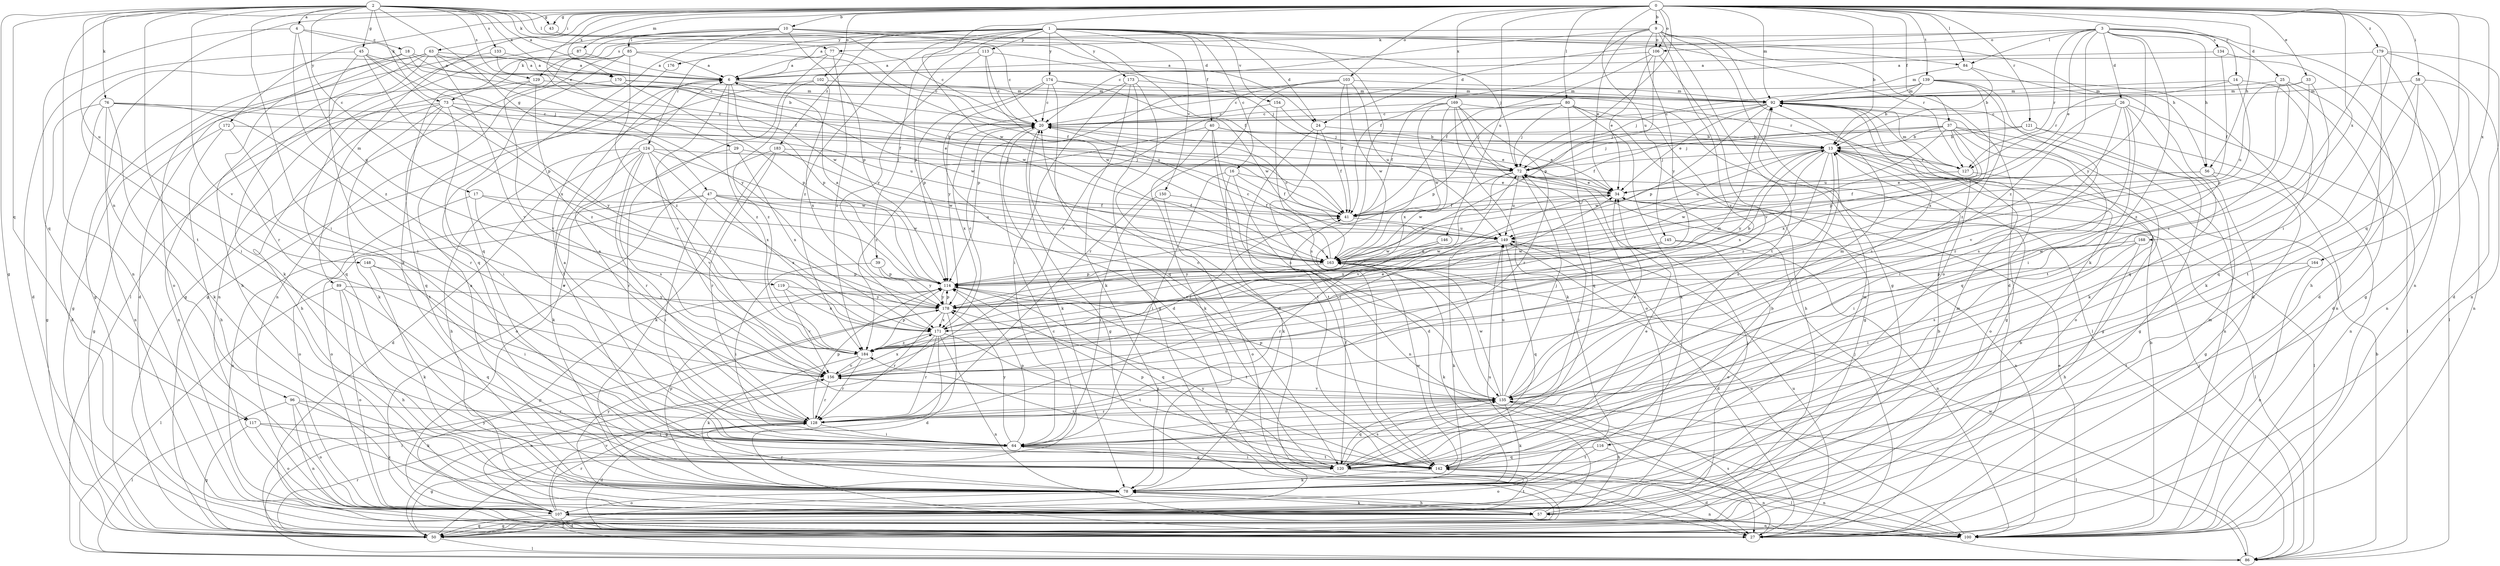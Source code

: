 strict digraph  {
0;
1;
2;
3;
4;
6;
9;
10;
13;
14;
16;
17;
18;
20;
24;
25;
26;
27;
29;
33;
34;
37;
39;
40;
41;
43;
45;
47;
50;
56;
57;
58;
63;
64;
72;
73;
76;
77;
78;
80;
84;
85;
86;
87;
89;
92;
96;
100;
102;
103;
106;
107;
113;
114;
116;
117;
119;
120;
121;
124;
127;
128;
129;
133;
134;
135;
139;
142;
145;
146;
148;
149;
150;
154;
156;
163;
164;
168;
169;
170;
171;
172;
173;
174;
176;
178;
179;
183;
184;
0 -> 9  [label=b];
0 -> 10  [label=b];
0 -> 13  [label=b];
0 -> 14  [label=c];
0 -> 29  [label=e];
0 -> 33  [label=e];
0 -> 37  [label=f];
0 -> 43  [label=g];
0 -> 56  [label=h];
0 -> 58  [label=i];
0 -> 63  [label=i];
0 -> 64  [label=i];
0 -> 72  [label=j];
0 -> 80  [label=l];
0 -> 84  [label=l];
0 -> 87  [label=m];
0 -> 89  [label=m];
0 -> 92  [label=m];
0 -> 96  [label=n];
0 -> 100  [label=n];
0 -> 102  [label=o];
0 -> 103  [label=o];
0 -> 106  [label=o];
0 -> 116  [label=q];
0 -> 121  [label=r];
0 -> 139  [label=t];
0 -> 145  [label=u];
0 -> 146  [label=u];
0 -> 163  [label=w];
0 -> 164  [label=x];
0 -> 168  [label=x];
0 -> 169  [label=x];
0 -> 170  [label=x];
0 -> 172  [label=y];
0 -> 179  [label=z];
1 -> 16  [label=c];
1 -> 24  [label=d];
1 -> 39  [label=f];
1 -> 40  [label=f];
1 -> 56  [label=h];
1 -> 73  [label=k];
1 -> 113  [label=p];
1 -> 114  [label=p];
1 -> 124  [label=r];
1 -> 127  [label=r];
1 -> 129  [label=s];
1 -> 142  [label=t];
1 -> 150  [label=v];
1 -> 154  [label=v];
1 -> 173  [label=y];
1 -> 174  [label=y];
1 -> 176  [label=y];
1 -> 183  [label=z];
1 -> 184  [label=z];
2 -> 4  [label=a];
2 -> 6  [label=a];
2 -> 17  [label=c];
2 -> 24  [label=d];
2 -> 43  [label=g];
2 -> 45  [label=g];
2 -> 47  [label=g];
2 -> 50  [label=g];
2 -> 64  [label=i];
2 -> 73  [label=k];
2 -> 76  [label=k];
2 -> 77  [label=k];
2 -> 84  [label=l];
2 -> 117  [label=q];
2 -> 129  [label=s];
2 -> 133  [label=s];
2 -> 142  [label=t];
2 -> 148  [label=u];
2 -> 156  [label=v];
2 -> 170  [label=x];
3 -> 24  [label=d];
3 -> 25  [label=d];
3 -> 26  [label=d];
3 -> 34  [label=e];
3 -> 56  [label=h];
3 -> 77  [label=k];
3 -> 78  [label=k];
3 -> 84  [label=l];
3 -> 100  [label=n];
3 -> 106  [label=o];
3 -> 127  [label=r];
3 -> 134  [label=s];
3 -> 178  [label=y];
3 -> 184  [label=z];
4 -> 18  [label=c];
4 -> 41  [label=f];
4 -> 117  [label=q];
4 -> 119  [label=q];
4 -> 184  [label=z];
6 -> 92  [label=m];
6 -> 114  [label=p];
6 -> 127  [label=r];
6 -> 149  [label=u];
6 -> 156  [label=v];
6 -> 184  [label=z];
9 -> 6  [label=a];
9 -> 20  [label=c];
9 -> 27  [label=d];
9 -> 34  [label=e];
9 -> 41  [label=f];
9 -> 50  [label=g];
9 -> 106  [label=o];
9 -> 107  [label=o];
9 -> 142  [label=t];
9 -> 156  [label=v];
9 -> 178  [label=y];
10 -> 20  [label=c];
10 -> 41  [label=f];
10 -> 72  [label=j];
10 -> 78  [label=k];
10 -> 85  [label=l];
10 -> 86  [label=l];
10 -> 114  [label=p];
10 -> 120  [label=q];
13 -> 72  [label=j];
13 -> 107  [label=o];
13 -> 127  [label=r];
13 -> 135  [label=s];
13 -> 149  [label=u];
13 -> 163  [label=w];
13 -> 171  [label=x];
13 -> 178  [label=y];
13 -> 184  [label=z];
14 -> 78  [label=k];
14 -> 92  [label=m];
14 -> 114  [label=p];
14 -> 127  [label=r];
16 -> 34  [label=e];
16 -> 41  [label=f];
16 -> 64  [label=i];
16 -> 78  [label=k];
16 -> 100  [label=n];
17 -> 41  [label=f];
17 -> 107  [label=o];
17 -> 156  [label=v];
17 -> 178  [label=y];
18 -> 6  [label=a];
18 -> 13  [label=b];
18 -> 20  [label=c];
18 -> 64  [label=i];
18 -> 128  [label=r];
20 -> 13  [label=b];
20 -> 34  [label=e];
20 -> 50  [label=g];
20 -> 78  [label=k];
20 -> 171  [label=x];
24 -> 13  [label=b];
24 -> 27  [label=d];
24 -> 41  [label=f];
24 -> 142  [label=t];
25 -> 27  [label=d];
25 -> 92  [label=m];
25 -> 100  [label=n];
25 -> 142  [label=t];
25 -> 184  [label=z];
26 -> 20  [label=c];
26 -> 78  [label=k];
26 -> 86  [label=l];
26 -> 120  [label=q];
26 -> 135  [label=s];
26 -> 156  [label=v];
26 -> 163  [label=w];
27 -> 72  [label=j];
27 -> 92  [label=m];
27 -> 135  [label=s];
27 -> 149  [label=u];
29 -> 72  [label=j];
29 -> 128  [label=r];
29 -> 171  [label=x];
33 -> 64  [label=i];
33 -> 92  [label=m];
33 -> 120  [label=q];
33 -> 149  [label=u];
34 -> 41  [label=f];
34 -> 86  [label=l];
34 -> 100  [label=n];
34 -> 163  [label=w];
37 -> 13  [label=b];
37 -> 41  [label=f];
37 -> 50  [label=g];
37 -> 72  [label=j];
37 -> 100  [label=n];
37 -> 107  [label=o];
37 -> 114  [label=p];
37 -> 149  [label=u];
37 -> 171  [label=x];
39 -> 64  [label=i];
39 -> 114  [label=p];
39 -> 178  [label=y];
40 -> 13  [label=b];
40 -> 34  [label=e];
40 -> 78  [label=k];
40 -> 135  [label=s];
40 -> 142  [label=t];
40 -> 184  [label=z];
41 -> 149  [label=u];
43 -> 20  [label=c];
45 -> 6  [label=a];
45 -> 27  [label=d];
45 -> 64  [label=i];
45 -> 72  [label=j];
45 -> 114  [label=p];
45 -> 171  [label=x];
47 -> 41  [label=f];
47 -> 64  [label=i];
47 -> 100  [label=n];
47 -> 107  [label=o];
47 -> 149  [label=u];
47 -> 163  [label=w];
47 -> 171  [label=x];
50 -> 13  [label=b];
50 -> 20  [label=c];
50 -> 86  [label=l];
50 -> 128  [label=r];
50 -> 178  [label=y];
56 -> 34  [label=e];
56 -> 41  [label=f];
56 -> 50  [label=g];
56 -> 64  [label=i];
57 -> 50  [label=g];
57 -> 72  [label=j];
57 -> 78  [label=k];
57 -> 149  [label=u];
57 -> 178  [label=y];
58 -> 86  [label=l];
58 -> 92  [label=m];
58 -> 100  [label=n];
58 -> 120  [label=q];
58 -> 142  [label=t];
63 -> 6  [label=a];
63 -> 27  [label=d];
63 -> 50  [label=g];
63 -> 57  [label=h];
63 -> 78  [label=k];
63 -> 156  [label=v];
63 -> 163  [label=w];
63 -> 178  [label=y];
64 -> 6  [label=a];
64 -> 50  [label=g];
64 -> 114  [label=p];
64 -> 120  [label=q];
64 -> 142  [label=t];
64 -> 178  [label=y];
72 -> 34  [label=e];
72 -> 149  [label=u];
72 -> 156  [label=v];
72 -> 163  [label=w];
73 -> 20  [label=c];
73 -> 34  [label=e];
73 -> 57  [label=h];
73 -> 64  [label=i];
73 -> 78  [label=k];
73 -> 100  [label=n];
73 -> 120  [label=q];
73 -> 178  [label=y];
76 -> 20  [label=c];
76 -> 27  [label=d];
76 -> 50  [label=g];
76 -> 78  [label=k];
76 -> 100  [label=n];
76 -> 128  [label=r];
76 -> 149  [label=u];
77 -> 6  [label=a];
77 -> 20  [label=c];
77 -> 107  [label=o];
77 -> 184  [label=z];
78 -> 6  [label=a];
78 -> 57  [label=h];
78 -> 86  [label=l];
78 -> 92  [label=m];
78 -> 100  [label=n];
78 -> 107  [label=o];
78 -> 114  [label=p];
78 -> 128  [label=r];
80 -> 20  [label=c];
80 -> 50  [label=g];
80 -> 57  [label=h];
80 -> 72  [label=j];
80 -> 78  [label=k];
80 -> 114  [label=p];
80 -> 120  [label=q];
84 -> 13  [label=b];
84 -> 27  [label=d];
84 -> 92  [label=m];
85 -> 6  [label=a];
85 -> 41  [label=f];
85 -> 50  [label=g];
85 -> 100  [label=n];
85 -> 120  [label=q];
85 -> 184  [label=z];
86 -> 13  [label=b];
86 -> 72  [label=j];
86 -> 163  [label=w];
87 -> 6  [label=a];
87 -> 100  [label=n];
89 -> 57  [label=h];
89 -> 86  [label=l];
89 -> 107  [label=o];
89 -> 120  [label=q];
89 -> 178  [label=y];
92 -> 20  [label=c];
92 -> 34  [label=e];
92 -> 50  [label=g];
92 -> 64  [label=i];
92 -> 72  [label=j];
92 -> 114  [label=p];
92 -> 135  [label=s];
96 -> 78  [label=k];
96 -> 86  [label=l];
96 -> 100  [label=n];
96 -> 107  [label=o];
96 -> 128  [label=r];
100 -> 13  [label=b];
100 -> 34  [label=e];
100 -> 149  [label=u];
102 -> 92  [label=m];
102 -> 142  [label=t];
102 -> 171  [label=x];
102 -> 184  [label=z];
103 -> 41  [label=f];
103 -> 92  [label=m];
103 -> 114  [label=p];
103 -> 128  [label=r];
103 -> 149  [label=u];
103 -> 156  [label=v];
103 -> 163  [label=w];
106 -> 6  [label=a];
106 -> 34  [label=e];
106 -> 41  [label=f];
106 -> 114  [label=p];
106 -> 156  [label=v];
107 -> 13  [label=b];
107 -> 27  [label=d];
107 -> 50  [label=g];
107 -> 92  [label=m];
107 -> 100  [label=n];
107 -> 114  [label=p];
107 -> 128  [label=r];
107 -> 142  [label=t];
107 -> 156  [label=v];
113 -> 6  [label=a];
113 -> 20  [label=c];
113 -> 72  [label=j];
113 -> 163  [label=w];
113 -> 178  [label=y];
114 -> 6  [label=a];
114 -> 120  [label=q];
114 -> 142  [label=t];
114 -> 178  [label=y];
116 -> 86  [label=l];
116 -> 120  [label=q];
116 -> 142  [label=t];
117 -> 50  [label=g];
117 -> 64  [label=i];
117 -> 78  [label=k];
117 -> 107  [label=o];
119 -> 156  [label=v];
119 -> 171  [label=x];
119 -> 178  [label=y];
120 -> 20  [label=c];
120 -> 34  [label=e];
120 -> 41  [label=f];
120 -> 64  [label=i];
120 -> 72  [label=j];
120 -> 100  [label=n];
120 -> 107  [label=o];
120 -> 114  [label=p];
120 -> 135  [label=s];
121 -> 13  [label=b];
121 -> 50  [label=g];
121 -> 72  [label=j];
121 -> 100  [label=n];
124 -> 27  [label=d];
124 -> 57  [label=h];
124 -> 72  [label=j];
124 -> 78  [label=k];
124 -> 128  [label=r];
124 -> 135  [label=s];
124 -> 156  [label=v];
124 -> 163  [label=w];
124 -> 171  [label=x];
127 -> 86  [label=l];
127 -> 92  [label=m];
127 -> 163  [label=w];
128 -> 6  [label=a];
128 -> 27  [label=d];
128 -> 64  [label=i];
128 -> 72  [label=j];
128 -> 114  [label=p];
128 -> 135  [label=s];
129 -> 92  [label=m];
129 -> 120  [label=q];
129 -> 156  [label=v];
129 -> 184  [label=z];
133 -> 6  [label=a];
133 -> 107  [label=o];
133 -> 163  [label=w];
134 -> 6  [label=a];
134 -> 27  [label=d];
134 -> 41  [label=f];
135 -> 20  [label=c];
135 -> 34  [label=e];
135 -> 57  [label=h];
135 -> 72  [label=j];
135 -> 78  [label=k];
135 -> 86  [label=l];
135 -> 92  [label=m];
135 -> 114  [label=p];
135 -> 120  [label=q];
135 -> 128  [label=r];
135 -> 149  [label=u];
135 -> 156  [label=v];
135 -> 163  [label=w];
139 -> 13  [label=b];
139 -> 20  [label=c];
139 -> 72  [label=j];
139 -> 92  [label=m];
139 -> 100  [label=n];
139 -> 128  [label=r];
139 -> 171  [label=x];
139 -> 184  [label=z];
142 -> 13  [label=b];
142 -> 27  [label=d];
142 -> 78  [label=k];
142 -> 100  [label=n];
142 -> 163  [label=w];
142 -> 178  [label=y];
142 -> 184  [label=z];
145 -> 100  [label=n];
145 -> 107  [label=o];
145 -> 163  [label=w];
145 -> 178  [label=y];
146 -> 128  [label=r];
146 -> 163  [label=w];
146 -> 178  [label=y];
148 -> 64  [label=i];
148 -> 78  [label=k];
148 -> 114  [label=p];
149 -> 20  [label=c];
149 -> 27  [label=d];
149 -> 78  [label=k];
149 -> 120  [label=q];
149 -> 163  [label=w];
150 -> 41  [label=f];
150 -> 64  [label=i];
150 -> 107  [label=o];
154 -> 20  [label=c];
154 -> 72  [label=j];
154 -> 135  [label=s];
156 -> 41  [label=f];
156 -> 107  [label=o];
156 -> 128  [label=r];
156 -> 135  [label=s];
156 -> 171  [label=x];
163 -> 20  [label=c];
163 -> 78  [label=k];
163 -> 114  [label=p];
164 -> 100  [label=n];
164 -> 114  [label=p];
164 -> 142  [label=t];
168 -> 57  [label=h];
168 -> 64  [label=i];
168 -> 135  [label=s];
168 -> 163  [label=w];
169 -> 20  [label=c];
169 -> 41  [label=f];
169 -> 72  [label=j];
169 -> 78  [label=k];
169 -> 86  [label=l];
169 -> 107  [label=o];
169 -> 128  [label=r];
169 -> 163  [label=w];
169 -> 171  [label=x];
170 -> 50  [label=g];
170 -> 92  [label=m];
170 -> 114  [label=p];
170 -> 163  [label=w];
171 -> 20  [label=c];
171 -> 50  [label=g];
171 -> 86  [label=l];
171 -> 100  [label=n];
171 -> 128  [label=r];
171 -> 142  [label=t];
171 -> 184  [label=z];
172 -> 13  [label=b];
172 -> 50  [label=g];
172 -> 57  [label=h];
172 -> 142  [label=t];
173 -> 27  [label=d];
173 -> 50  [label=g];
173 -> 64  [label=i];
173 -> 78  [label=k];
173 -> 92  [label=m];
173 -> 178  [label=y];
174 -> 20  [label=c];
174 -> 27  [label=d];
174 -> 92  [label=m];
174 -> 114  [label=p];
174 -> 120  [label=q];
174 -> 163  [label=w];
176 -> 50  [label=g];
178 -> 13  [label=b];
178 -> 27  [label=d];
178 -> 34  [label=e];
178 -> 114  [label=p];
178 -> 128  [label=r];
178 -> 171  [label=x];
179 -> 6  [label=a];
179 -> 27  [label=d];
179 -> 50  [label=g];
179 -> 57  [label=h];
179 -> 100  [label=n];
179 -> 135  [label=s];
183 -> 72  [label=j];
183 -> 78  [label=k];
183 -> 107  [label=o];
183 -> 128  [label=r];
183 -> 163  [label=w];
184 -> 34  [label=e];
184 -> 78  [label=k];
184 -> 92  [label=m];
184 -> 114  [label=p];
184 -> 128  [label=r];
184 -> 156  [label=v];
}
